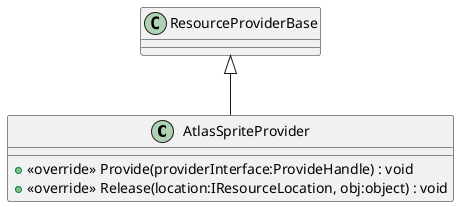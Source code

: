 @startuml
class AtlasSpriteProvider {
    + <<override>> Provide(providerInterface:ProvideHandle) : void
    + <<override>> Release(location:IResourceLocation, obj:object) : void
}
ResourceProviderBase <|-- AtlasSpriteProvider
@enduml

